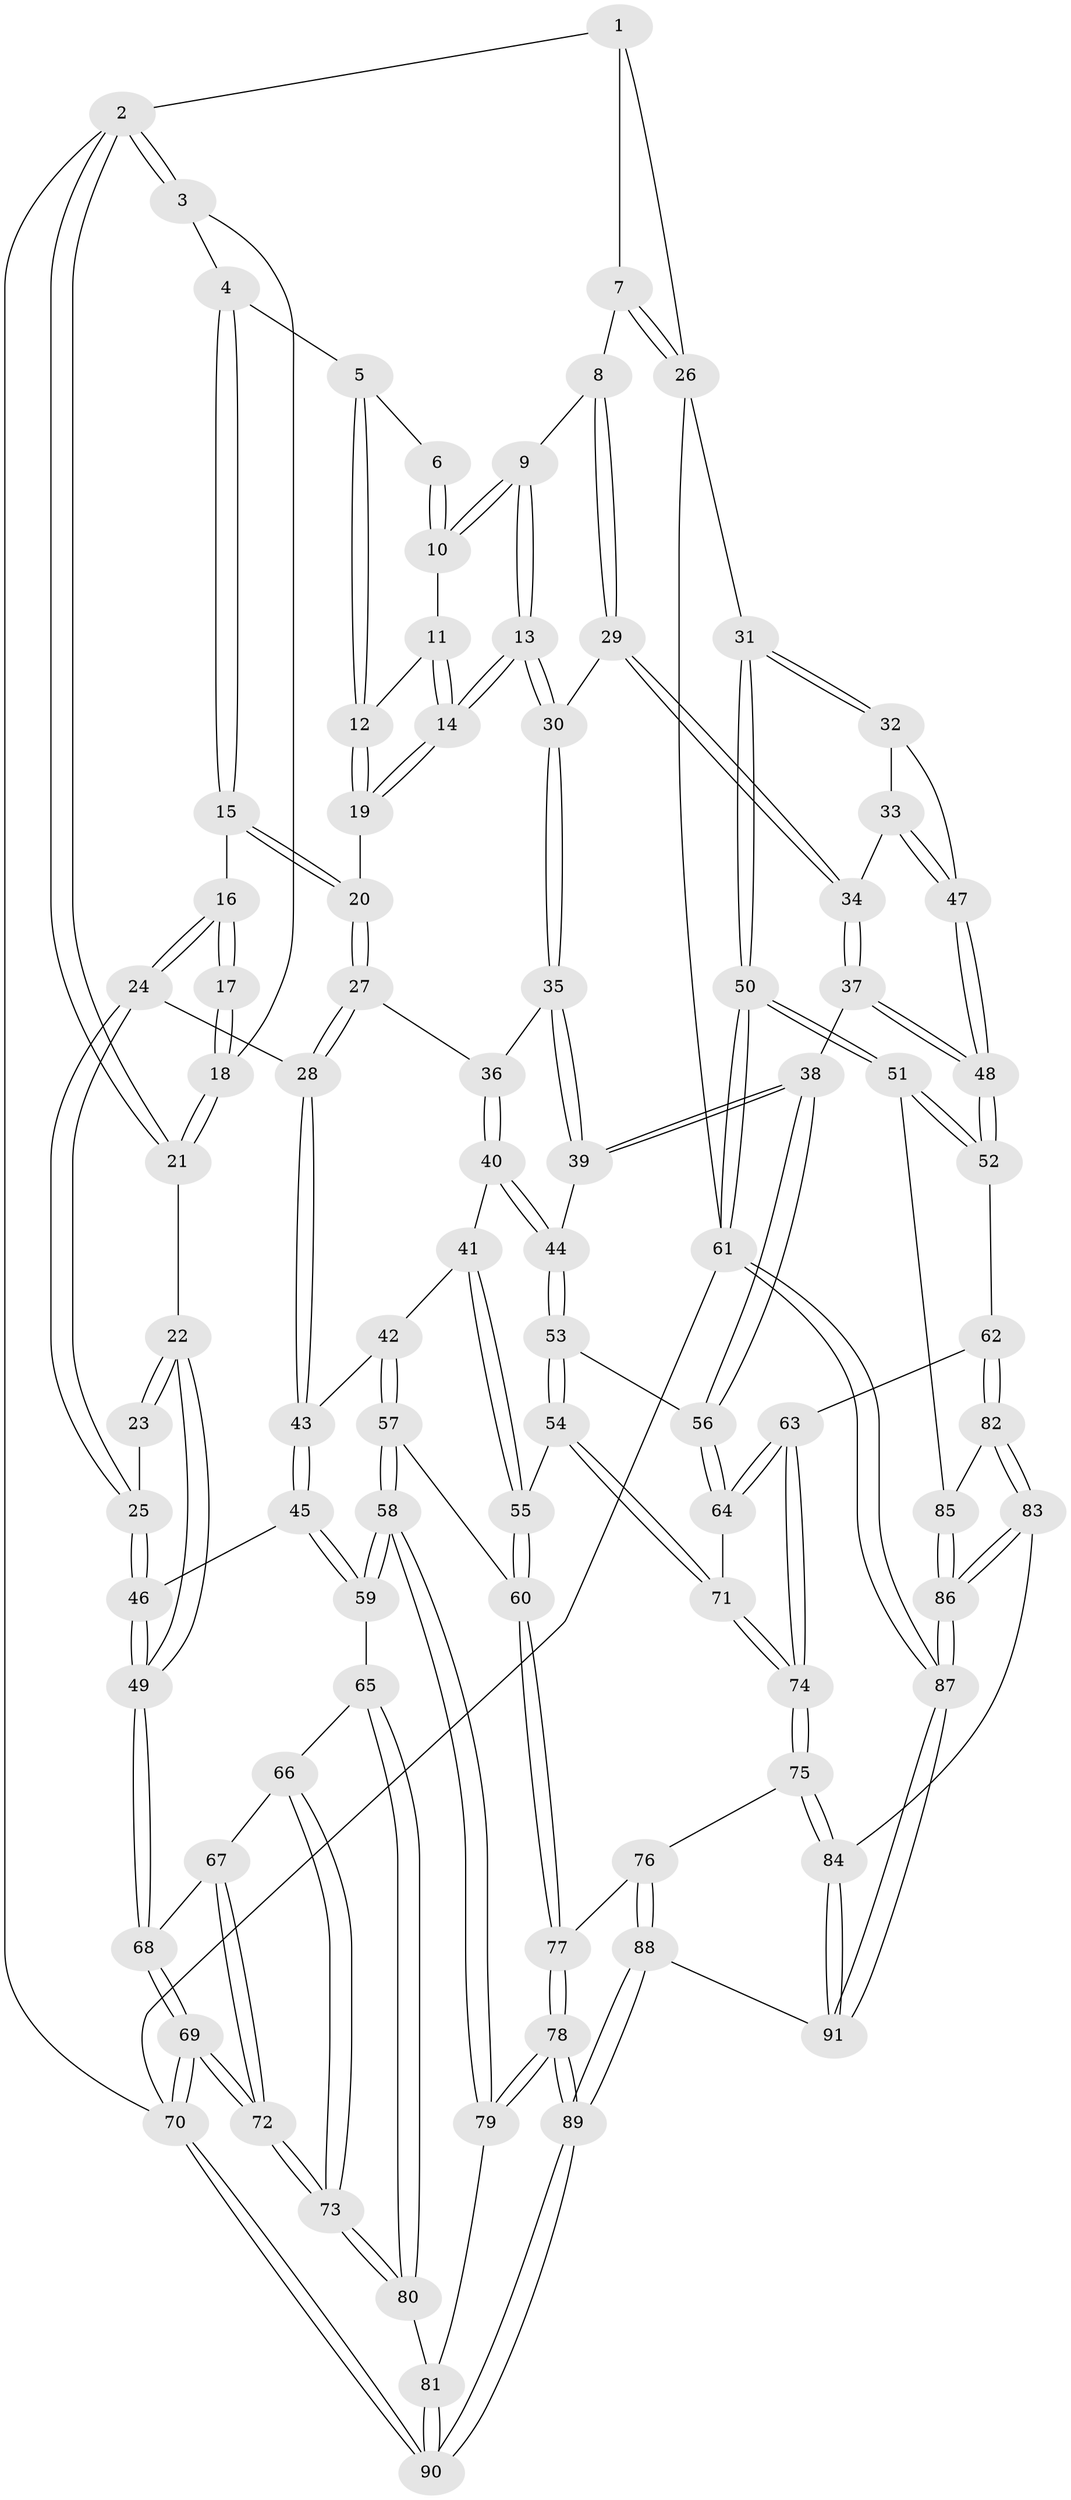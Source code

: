 // coarse degree distribution, {5: 0.3333333333333333, 3: 0.18518518518518517, 4: 0.42592592592592593, 6: 0.037037037037037035, 2: 0.018518518518518517}
// Generated by graph-tools (version 1.1) at 2025/52/02/27/25 19:52:43]
// undirected, 91 vertices, 224 edges
graph export_dot {
graph [start="1"]
  node [color=gray90,style=filled];
  1 [pos="+0.7981973491101906+0"];
  2 [pos="+0+0"];
  3 [pos="+0.1090728552882982+0"];
  4 [pos="+0.4039492792231256+0"];
  5 [pos="+0.5200138828445979+0"];
  6 [pos="+0.6716626302992607+0"];
  7 [pos="+0.9497405773830799+0.1720839173309917"];
  8 [pos="+0.898578526505618+0.1957278853686586"];
  9 [pos="+0.7659747744402566+0.17472846431158415"];
  10 [pos="+0.7071765467011945+0"];
  11 [pos="+0.6458876261842961+0.0970420864795454"];
  12 [pos="+0.5672029156265737+0.1126841308162621"];
  13 [pos="+0.6300690760597989+0.26330008230481106"];
  14 [pos="+0.6126521727011814+0.2498971221915011"];
  15 [pos="+0.3445397848634655+0.1795761612289725"];
  16 [pos="+0.25635091515867053+0.202230172769349"];
  17 [pos="+0.16230576183579284+0.14691341012994333"];
  18 [pos="+0.10866966242014033+0.08520807192368927"];
  19 [pos="+0.5751148930652774+0.22638158441224226"];
  20 [pos="+0.38014620333654775+0.2140051634780682"];
  21 [pos="+0+0.29626864873458"];
  22 [pos="+0+0.408820106076621"];
  23 [pos="+0.14998959336239998+0.15859994538786448"];
  24 [pos="+0.1840027154022314+0.3135081454704619"];
  25 [pos="+0.013208165039075888+0.3957530176159832"];
  26 [pos="+1+0.21122181558684427"];
  27 [pos="+0.39079203576003885+0.37157489016952716"];
  28 [pos="+0.3151073667009562+0.4527848632492929"];
  29 [pos="+0.8464722480842128+0.38778172157174823"];
  30 [pos="+0.6383964177103787+0.34915427144809824"];
  31 [pos="+1+0.4040340266886698"];
  32 [pos="+1+0.44347207674206"];
  33 [pos="+0.9161943889054841+0.45697477017297694"];
  34 [pos="+0.8816658757574647+0.4575324383132325"];
  35 [pos="+0.612374723917757+0.40672715023077044"];
  36 [pos="+0.547022541305839+0.4386327306983748"];
  37 [pos="+0.816178914291986+0.5661464382374085"];
  38 [pos="+0.78074790764721+0.5810413235019226"];
  39 [pos="+0.6935392399547257+0.5236893041637477"];
  40 [pos="+0.5112172589980568+0.5190455260289047"];
  41 [pos="+0.4452728580045943+0.5633721064669065"];
  42 [pos="+0.39695767116680525+0.5751118868418282"];
  43 [pos="+0.30100650400996004+0.5069458493500145"];
  44 [pos="+0.5830535072293485+0.6105775792145529"];
  45 [pos="+0.19704895699164865+0.5568866965980299"];
  46 [pos="+0+0.44153592111520734"];
  47 [pos="+0.9715589647228301+0.5861321300967878"];
  48 [pos="+0.9590375476383276+0.6714006611411765"];
  49 [pos="+0+0.44130574791369054"];
  50 [pos="+1+0.7272101595200544"];
  51 [pos="+1+0.7292584946338398"];
  52 [pos="+0.9809275503117048+0.695841599654611"];
  53 [pos="+0.5850660636698389+0.6631032933764216"];
  54 [pos="+0.5692477224040999+0.697253957869395"];
  55 [pos="+0.5482375491188323+0.7019257188201837"];
  56 [pos="+0.767668222976743+0.6124941212124272"];
  57 [pos="+0.3902582597981487+0.65903684773064"];
  58 [pos="+0.29362894843304876+0.7615269040821165"];
  59 [pos="+0.21371972511351092+0.7126834026794259"];
  60 [pos="+0.5025453533213979+0.7307290548906928"];
  61 [pos="+1+1"];
  62 [pos="+0.8208655616064624+0.8085806127255604"];
  63 [pos="+0.7865337848844189+0.7909876895327844"];
  64 [pos="+0.7574282255018933+0.7281720432763029"];
  65 [pos="+0.19582114020907698+0.7219371376497047"];
  66 [pos="+0.09042153109148732+0.7199751215053288"];
  67 [pos="+0.044748383763068264+0.6786809163742056"];
  68 [pos="+0+0.44163543782891157"];
  69 [pos="+0+0.9952859983320304"];
  70 [pos="+0+1"];
  71 [pos="+0.6097807950984739+0.7337633103012704"];
  72 [pos="+0+0.8771013994605724"];
  73 [pos="+0+0.8710476007413166"];
  74 [pos="+0.625787784323555+0.9015942224750779"];
  75 [pos="+0.6066599330428112+0.9347041123489498"];
  76 [pos="+0.45887547396570494+0.8699277904535201"];
  77 [pos="+0.4488525666282278+0.8645065794417364"];
  78 [pos="+0.3464395366532637+0.8783239001647928"];
  79 [pos="+0.3442468719041585+0.876616876396549"];
  80 [pos="+0.1076467056497536+0.8719073647924813"];
  81 [pos="+0.16930472359944113+0.916712361944689"];
  82 [pos="+0.8225745280922478+0.8120824198316483"];
  83 [pos="+0.8400342747943021+0.9252966621477645"];
  84 [pos="+0.6162500549608152+0.9633880032425935"];
  85 [pos="+0.962854195240648+0.855613168659193"];
  86 [pos="+0.9326990746677662+1"];
  87 [pos="+1+1"];
  88 [pos="+0.4688545188249032+1"];
  89 [pos="+0.3167448136754641+1"];
  90 [pos="+0.10295070884461588+1"];
  91 [pos="+0.6380069370416286+1"];
  1 -- 2;
  1 -- 7;
  1 -- 26;
  2 -- 3;
  2 -- 3;
  2 -- 21;
  2 -- 21;
  2 -- 70;
  3 -- 4;
  3 -- 18;
  4 -- 5;
  4 -- 15;
  4 -- 15;
  5 -- 6;
  5 -- 12;
  5 -- 12;
  6 -- 10;
  6 -- 10;
  7 -- 8;
  7 -- 26;
  7 -- 26;
  8 -- 9;
  8 -- 29;
  8 -- 29;
  9 -- 10;
  9 -- 10;
  9 -- 13;
  9 -- 13;
  10 -- 11;
  11 -- 12;
  11 -- 14;
  11 -- 14;
  12 -- 19;
  12 -- 19;
  13 -- 14;
  13 -- 14;
  13 -- 30;
  13 -- 30;
  14 -- 19;
  14 -- 19;
  15 -- 16;
  15 -- 20;
  15 -- 20;
  16 -- 17;
  16 -- 17;
  16 -- 24;
  16 -- 24;
  17 -- 18;
  17 -- 18;
  18 -- 21;
  18 -- 21;
  19 -- 20;
  20 -- 27;
  20 -- 27;
  21 -- 22;
  22 -- 23;
  22 -- 23;
  22 -- 49;
  22 -- 49;
  23 -- 25;
  24 -- 25;
  24 -- 25;
  24 -- 28;
  25 -- 46;
  25 -- 46;
  26 -- 31;
  26 -- 61;
  27 -- 28;
  27 -- 28;
  27 -- 36;
  28 -- 43;
  28 -- 43;
  29 -- 30;
  29 -- 34;
  29 -- 34;
  30 -- 35;
  30 -- 35;
  31 -- 32;
  31 -- 32;
  31 -- 50;
  31 -- 50;
  32 -- 33;
  32 -- 47;
  33 -- 34;
  33 -- 47;
  33 -- 47;
  34 -- 37;
  34 -- 37;
  35 -- 36;
  35 -- 39;
  35 -- 39;
  36 -- 40;
  36 -- 40;
  37 -- 38;
  37 -- 48;
  37 -- 48;
  38 -- 39;
  38 -- 39;
  38 -- 56;
  38 -- 56;
  39 -- 44;
  40 -- 41;
  40 -- 44;
  40 -- 44;
  41 -- 42;
  41 -- 55;
  41 -- 55;
  42 -- 43;
  42 -- 57;
  42 -- 57;
  43 -- 45;
  43 -- 45;
  44 -- 53;
  44 -- 53;
  45 -- 46;
  45 -- 59;
  45 -- 59;
  46 -- 49;
  46 -- 49;
  47 -- 48;
  47 -- 48;
  48 -- 52;
  48 -- 52;
  49 -- 68;
  49 -- 68;
  50 -- 51;
  50 -- 51;
  50 -- 61;
  50 -- 61;
  51 -- 52;
  51 -- 52;
  51 -- 85;
  52 -- 62;
  53 -- 54;
  53 -- 54;
  53 -- 56;
  54 -- 55;
  54 -- 71;
  54 -- 71;
  55 -- 60;
  55 -- 60;
  56 -- 64;
  56 -- 64;
  57 -- 58;
  57 -- 58;
  57 -- 60;
  58 -- 59;
  58 -- 59;
  58 -- 79;
  58 -- 79;
  59 -- 65;
  60 -- 77;
  60 -- 77;
  61 -- 87;
  61 -- 87;
  61 -- 70;
  62 -- 63;
  62 -- 82;
  62 -- 82;
  63 -- 64;
  63 -- 64;
  63 -- 74;
  63 -- 74;
  64 -- 71;
  65 -- 66;
  65 -- 80;
  65 -- 80;
  66 -- 67;
  66 -- 73;
  66 -- 73;
  67 -- 68;
  67 -- 72;
  67 -- 72;
  68 -- 69;
  68 -- 69;
  69 -- 70;
  69 -- 70;
  69 -- 72;
  69 -- 72;
  70 -- 90;
  70 -- 90;
  71 -- 74;
  71 -- 74;
  72 -- 73;
  72 -- 73;
  73 -- 80;
  73 -- 80;
  74 -- 75;
  74 -- 75;
  75 -- 76;
  75 -- 84;
  75 -- 84;
  76 -- 77;
  76 -- 88;
  76 -- 88;
  77 -- 78;
  77 -- 78;
  78 -- 79;
  78 -- 79;
  78 -- 89;
  78 -- 89;
  79 -- 81;
  80 -- 81;
  81 -- 90;
  81 -- 90;
  82 -- 83;
  82 -- 83;
  82 -- 85;
  83 -- 84;
  83 -- 86;
  83 -- 86;
  84 -- 91;
  84 -- 91;
  85 -- 86;
  85 -- 86;
  86 -- 87;
  86 -- 87;
  87 -- 91;
  87 -- 91;
  88 -- 89;
  88 -- 89;
  88 -- 91;
  89 -- 90;
  89 -- 90;
}
